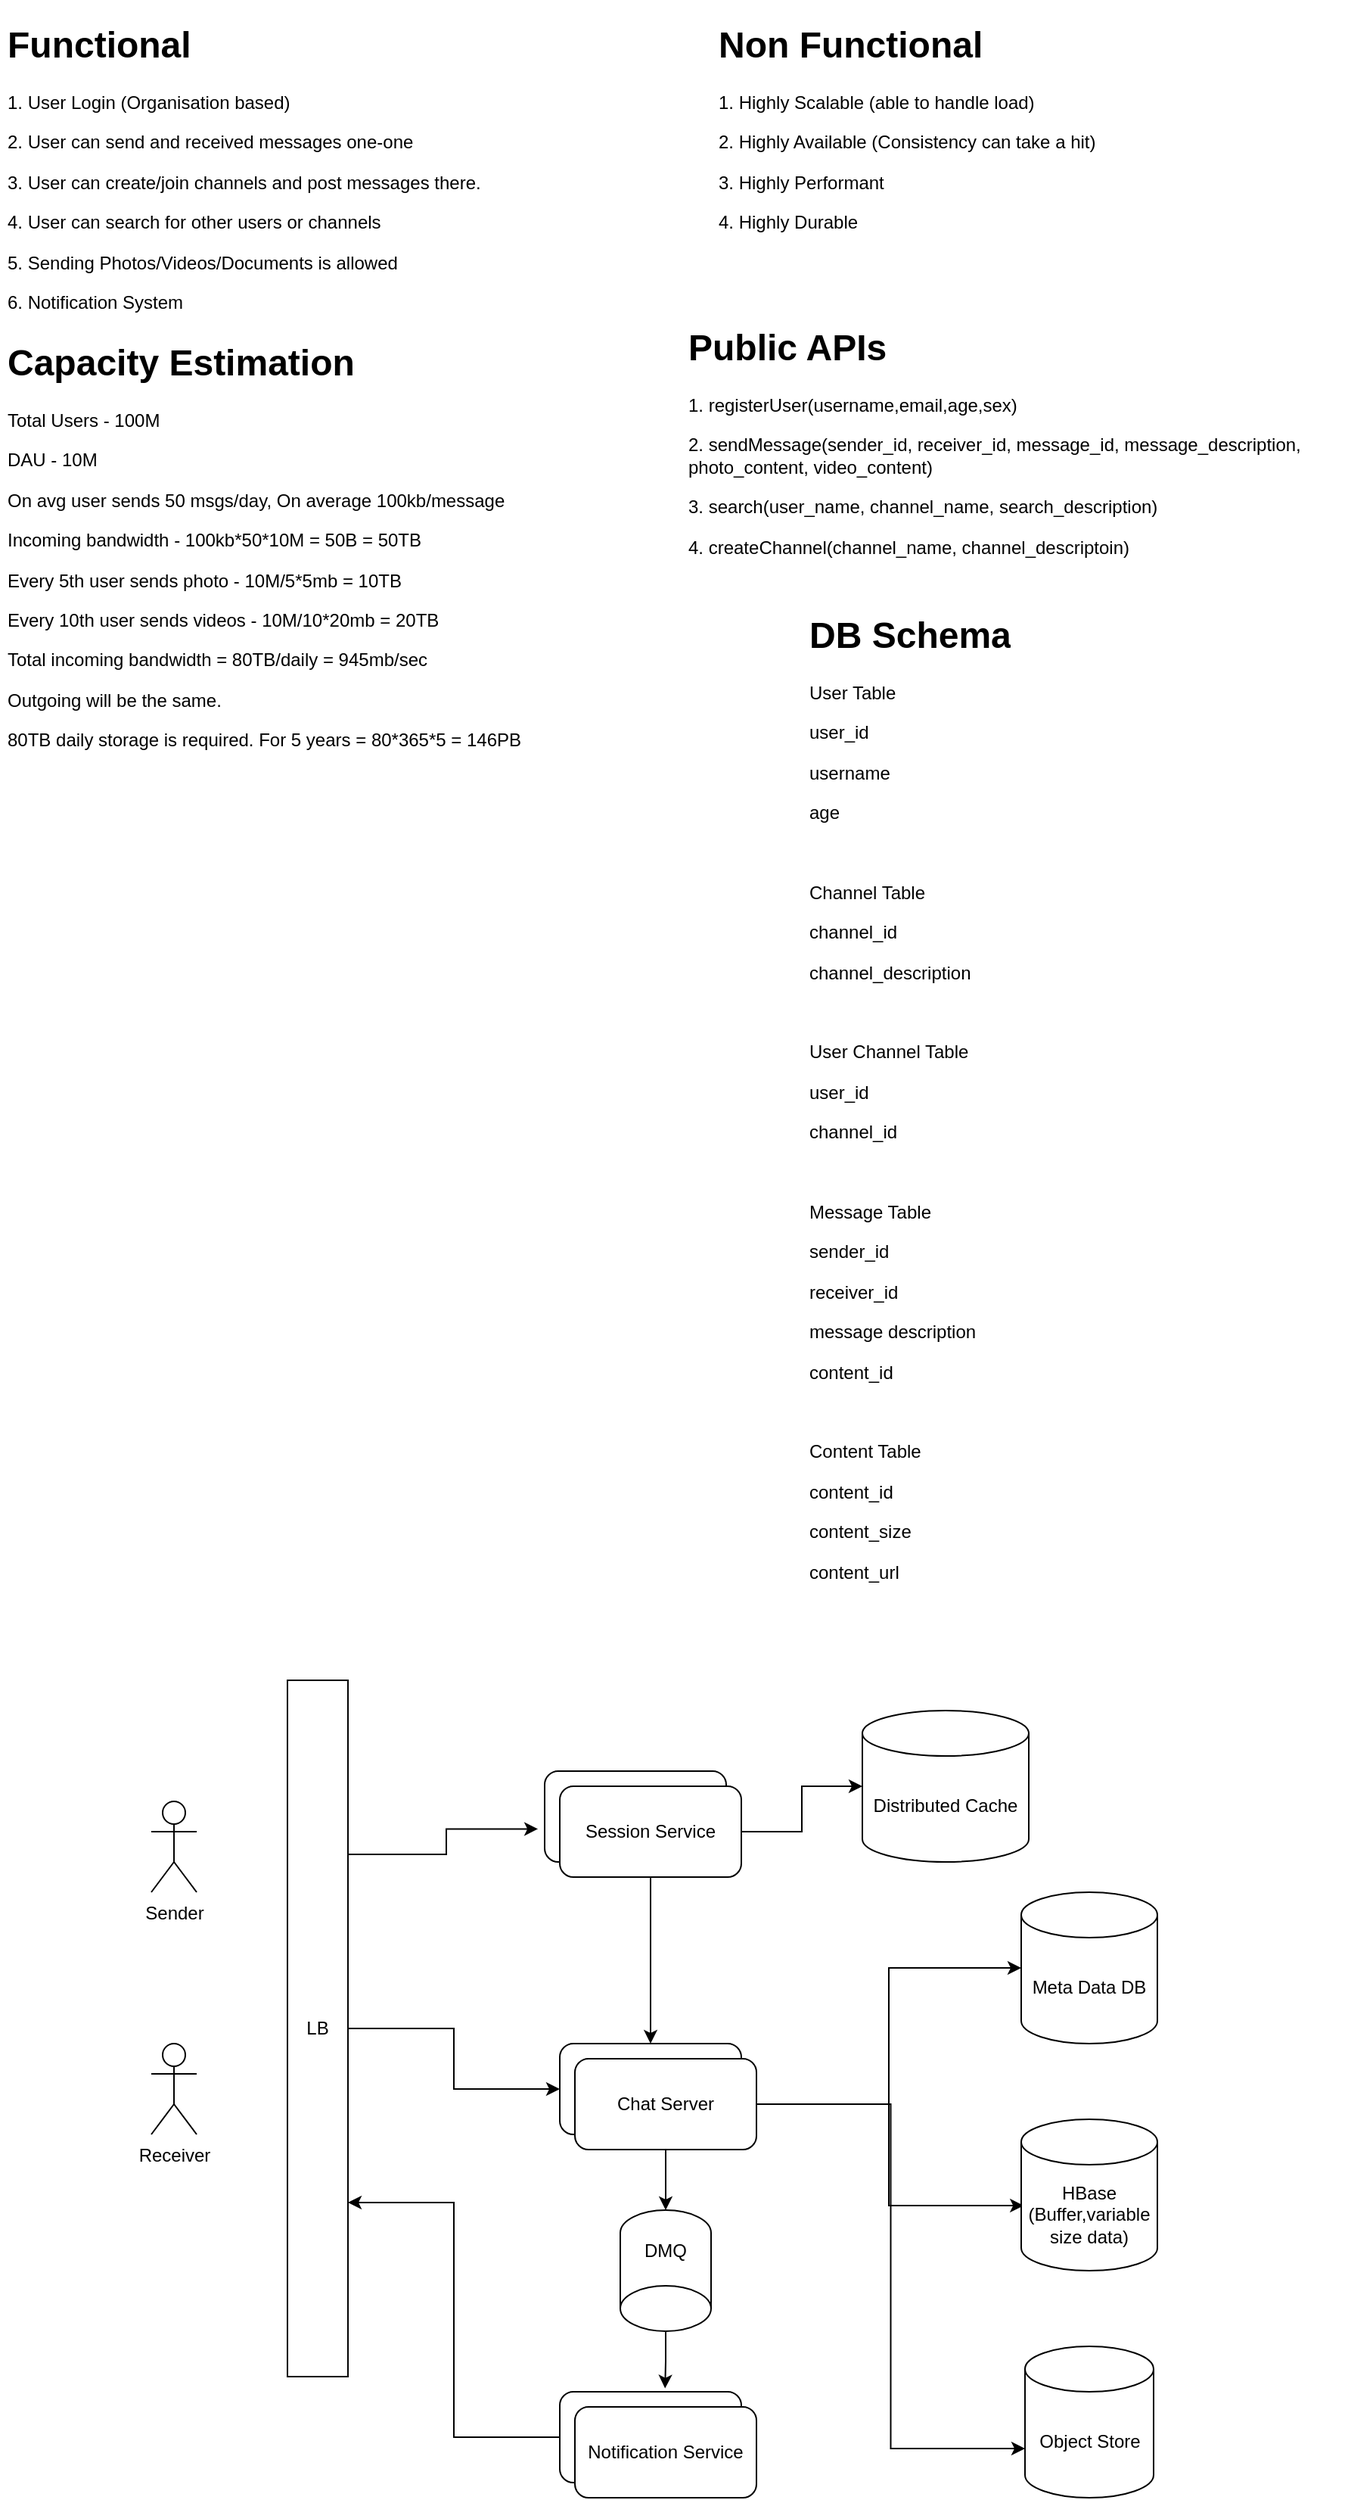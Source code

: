 <mxfile>
    <diagram id="iw7n6Z60K5bpqzjOEqW7" name="Page-1">
        <mxGraphModel dx="990" dy="575" grid="1" gridSize="10" guides="1" tooltips="1" connect="1" arrows="1" fold="1" page="1" pageScale="1" pageWidth="1650" pageHeight="2000" math="0" shadow="0">
            <root>
                <mxCell id="0"/>
                <mxCell id="1" parent="0"/>
                <mxCell id="2" value="&lt;h1&gt;Functional&lt;/h1&gt;&lt;p&gt;1. User Login (Organisation based)&lt;/p&gt;&lt;p&gt;2. User can send and received messages one-one&lt;/p&gt;&lt;p&gt;3. User can create/join channels and post messages there.&lt;/p&gt;&lt;p&gt;4. User can search for other users or channels&lt;/p&gt;&lt;p&gt;5. Sending Photos/Videos/Documents is allowed&lt;/p&gt;&lt;p&gt;6. Notification System&lt;/p&gt;" style="text;html=1;strokeColor=none;fillColor=none;spacing=5;spacingTop=-20;whiteSpace=wrap;overflow=hidden;rounded=0;" vertex="1" parent="1">
                    <mxGeometry x="60" y="10" width="450" height="200" as="geometry"/>
                </mxCell>
                <mxCell id="3" value="&lt;h1&gt;Non Functional&lt;/h1&gt;&lt;p&gt;1. Highly Scalable (able to handle load)&lt;/p&gt;&lt;p&gt;2. Highly Available (Consistency can take a hit)&lt;/p&gt;&lt;p&gt;3. Highly Performant&lt;/p&gt;&lt;p&gt;4. Highly Durable&lt;/p&gt;" style="text;html=1;strokeColor=none;fillColor=none;spacing=5;spacingTop=-20;whiteSpace=wrap;overflow=hidden;rounded=0;" vertex="1" parent="1">
                    <mxGeometry x="530" y="10" width="420" height="160" as="geometry"/>
                </mxCell>
                <mxCell id="4" value="&lt;h1&gt;Capacity Estimation&lt;/h1&gt;&lt;p&gt;Total Users - 100M&lt;/p&gt;&lt;p&gt;DAU - 10M&lt;/p&gt;&lt;p&gt;On avg user sends 50 msgs/day, On average 100kb/message&lt;/p&gt;&lt;p&gt;Incoming bandwidth - 100kb*50*10M = 50B = 50TB&lt;/p&gt;&lt;p&gt;Every 5th user sends photo - 10M/5*5mb = 10TB&lt;/p&gt;&lt;p&gt;Every 10th user sends videos - 10M/10*20mb = 20TB&lt;/p&gt;&lt;p&gt;Total incoming bandwidth = 80TB/daily = 945mb/sec&lt;/p&gt;&lt;p&gt;Outgoing will be the same.&lt;/p&gt;&lt;p&gt;80TB daily storage is required. For 5 years = 80*365*5 = 146PB&lt;/p&gt;&lt;p&gt;&lt;br&gt;&lt;/p&gt;" style="text;html=1;strokeColor=none;fillColor=none;spacing=5;spacingTop=-20;whiteSpace=wrap;overflow=hidden;rounded=0;" vertex="1" parent="1">
                    <mxGeometry x="60" y="220" width="390" height="300" as="geometry"/>
                </mxCell>
                <mxCell id="5" value="&lt;h1&gt;Public APIs&lt;/h1&gt;&lt;p&gt;1. registerUser(username,email,age,sex)&lt;/p&gt;&lt;p&gt;2. sendMessage(sender_id, receiver_id, message_id, message_description, photo_content, video_content)&lt;/p&gt;&lt;p&gt;3. search(user_name, channel_name, search_description)&lt;/p&gt;&lt;p&gt;4. createChannel(channel_name, channel_descriptoin)&lt;/p&gt;" style="text;html=1;strokeColor=none;fillColor=none;spacing=5;spacingTop=-20;whiteSpace=wrap;overflow=hidden;rounded=0;" vertex="1" parent="1">
                    <mxGeometry x="510" y="210" width="420" height="170" as="geometry"/>
                </mxCell>
                <mxCell id="6" value="&lt;h1&gt;DB Schema&lt;/h1&gt;&lt;p&gt;User Table&lt;/p&gt;&lt;p&gt;user_id&lt;/p&gt;&lt;p&gt;username&lt;/p&gt;&lt;p&gt;age&lt;/p&gt;&lt;p&gt;&lt;br&gt;&lt;/p&gt;&lt;p&gt;Channel Table&lt;/p&gt;&lt;p&gt;channel_id&lt;/p&gt;&lt;p&gt;channel_description&lt;/p&gt;&lt;p&gt;&lt;br&gt;&lt;/p&gt;&lt;p&gt;User Channel Table&lt;/p&gt;&lt;p&gt;user_id&lt;/p&gt;&lt;p&gt;channel_id&lt;/p&gt;&lt;p&gt;&lt;br&gt;&lt;/p&gt;&lt;p&gt;Message Table&lt;/p&gt;&lt;p&gt;sender_id&amp;nbsp;&lt;/p&gt;&lt;p&gt;receiver_id&lt;/p&gt;&lt;p&gt;message description&lt;/p&gt;&lt;p&gt;content_id&lt;/p&gt;&lt;p&gt;&lt;br&gt;&lt;/p&gt;&lt;p&gt;Content Table&lt;/p&gt;&lt;p&gt;content_id&lt;/p&gt;&lt;p&gt;content_size&lt;/p&gt;&lt;p&gt;content_url&lt;/p&gt;" style="text;html=1;strokeColor=none;fillColor=none;spacing=5;spacingTop=-20;whiteSpace=wrap;overflow=hidden;rounded=0;" vertex="1" parent="1">
                    <mxGeometry x="590" y="400" width="190" height="670" as="geometry"/>
                </mxCell>
                <mxCell id="7" value="Sender" style="shape=umlActor;verticalLabelPosition=bottom;verticalAlign=top;html=1;outlineConnect=0;" vertex="1" parent="1">
                    <mxGeometry x="160" y="1190" width="30" height="60" as="geometry"/>
                </mxCell>
                <mxCell id="8" value="Receiver" style="shape=umlActor;verticalLabelPosition=bottom;verticalAlign=top;html=1;outlineConnect=0;" vertex="1" parent="1">
                    <mxGeometry x="160" y="1350" width="30" height="60" as="geometry"/>
                </mxCell>
                <mxCell id="24" style="edgeStyle=orthogonalEdgeStyle;rounded=0;orthogonalLoop=1;jettySize=auto;html=1;exitX=0.25;exitY=0;exitDx=0;exitDy=0;entryX=-0.037;entryY=0.637;entryDx=0;entryDy=0;entryPerimeter=0;" edge="1" parent="1" source="9" target="22">
                    <mxGeometry relative="1" as="geometry"/>
                </mxCell>
                <mxCell id="27" style="edgeStyle=orthogonalEdgeStyle;rounded=0;orthogonalLoop=1;jettySize=auto;html=1;entryX=0;entryY=0.5;entryDx=0;entryDy=0;" edge="1" parent="1" source="9" target="10">
                    <mxGeometry relative="1" as="geometry"/>
                </mxCell>
                <mxCell id="9" value="LB" style="rounded=0;whiteSpace=wrap;html=1;direction=south;" vertex="1" parent="1">
                    <mxGeometry x="250" y="1110" width="40" height="460" as="geometry"/>
                </mxCell>
                <mxCell id="10" value="" style="rounded=1;whiteSpace=wrap;html=1;" vertex="1" parent="1">
                    <mxGeometry x="430" y="1350" width="120" height="60" as="geometry"/>
                </mxCell>
                <mxCell id="17" style="edgeStyle=orthogonalEdgeStyle;rounded=0;orthogonalLoop=1;jettySize=auto;html=1;entryX=0;entryY=0.5;entryDx=0;entryDy=0;entryPerimeter=0;" edge="1" parent="1" source="11" target="14">
                    <mxGeometry relative="1" as="geometry"/>
                </mxCell>
                <mxCell id="18" style="edgeStyle=orthogonalEdgeStyle;rounded=0;orthogonalLoop=1;jettySize=auto;html=1;entryX=0.018;entryY=0.57;entryDx=0;entryDy=0;entryPerimeter=0;" edge="1" parent="1" source="11" target="15">
                    <mxGeometry relative="1" as="geometry"/>
                </mxCell>
                <mxCell id="33" style="edgeStyle=orthogonalEdgeStyle;rounded=0;orthogonalLoop=1;jettySize=auto;html=1;entryX=0.5;entryY=1;entryDx=0;entryDy=0;entryPerimeter=0;" edge="1" parent="1" source="11" target="32">
                    <mxGeometry relative="1" as="geometry"/>
                </mxCell>
                <mxCell id="37" style="edgeStyle=orthogonalEdgeStyle;rounded=0;orthogonalLoop=1;jettySize=auto;html=1;entryX=0;entryY=0;entryDx=0;entryDy=67.5;entryPerimeter=0;" edge="1" parent="1" source="11" target="36">
                    <mxGeometry relative="1" as="geometry"/>
                </mxCell>
                <mxCell id="11" value="Chat Server" style="rounded=1;whiteSpace=wrap;html=1;" vertex="1" parent="1">
                    <mxGeometry x="440" y="1360" width="120" height="60" as="geometry"/>
                </mxCell>
                <mxCell id="14" value="Meta Data DB" style="shape=cylinder3;whiteSpace=wrap;html=1;boundedLbl=1;backgroundOutline=1;size=15;" vertex="1" parent="1">
                    <mxGeometry x="735" y="1250" width="90" height="100" as="geometry"/>
                </mxCell>
                <mxCell id="15" value="HBase (Buffer,variable size data)" style="shape=cylinder3;whiteSpace=wrap;html=1;boundedLbl=1;backgroundOutline=1;size=15;" vertex="1" parent="1">
                    <mxGeometry x="735" y="1400" width="90" height="100" as="geometry"/>
                </mxCell>
                <mxCell id="22" value="" style="rounded=1;whiteSpace=wrap;html=1;" vertex="1" parent="1">
                    <mxGeometry x="420" y="1170" width="120" height="60" as="geometry"/>
                </mxCell>
                <mxCell id="26" style="edgeStyle=orthogonalEdgeStyle;rounded=0;orthogonalLoop=1;jettySize=auto;html=1;entryX=0;entryY=0.5;entryDx=0;entryDy=0;entryPerimeter=0;" edge="1" parent="1" source="23" target="25">
                    <mxGeometry relative="1" as="geometry"/>
                </mxCell>
                <mxCell id="28" style="edgeStyle=orthogonalEdgeStyle;rounded=0;orthogonalLoop=1;jettySize=auto;html=1;entryX=0.5;entryY=0;entryDx=0;entryDy=0;" edge="1" parent="1" source="23" target="10">
                    <mxGeometry relative="1" as="geometry"/>
                </mxCell>
                <mxCell id="23" value="Session Service" style="rounded=1;whiteSpace=wrap;html=1;" vertex="1" parent="1">
                    <mxGeometry x="430" y="1180" width="120" height="60" as="geometry"/>
                </mxCell>
                <mxCell id="25" value="Distributed Cache" style="shape=cylinder3;whiteSpace=wrap;html=1;boundedLbl=1;backgroundOutline=1;size=15;" vertex="1" parent="1">
                    <mxGeometry x="630" y="1130" width="110" height="100" as="geometry"/>
                </mxCell>
                <mxCell id="35" style="edgeStyle=orthogonalEdgeStyle;rounded=0;orthogonalLoop=1;jettySize=auto;html=1;entryX=0.75;entryY=0;entryDx=0;entryDy=0;" edge="1" parent="1" source="29" target="9">
                    <mxGeometry relative="1" as="geometry"/>
                </mxCell>
                <mxCell id="29" value="" style="rounded=1;whiteSpace=wrap;html=1;" vertex="1" parent="1">
                    <mxGeometry x="430" y="1580" width="120" height="60" as="geometry"/>
                </mxCell>
                <mxCell id="30" value="Notification Service" style="rounded=1;whiteSpace=wrap;html=1;" vertex="1" parent="1">
                    <mxGeometry x="440" y="1590" width="120" height="60" as="geometry"/>
                </mxCell>
                <mxCell id="34" style="edgeStyle=orthogonalEdgeStyle;rounded=0;orthogonalLoop=1;jettySize=auto;html=1;entryX=0.58;entryY=-0.037;entryDx=0;entryDy=0;entryPerimeter=0;" edge="1" parent="1" source="32" target="29">
                    <mxGeometry relative="1" as="geometry"/>
                </mxCell>
                <mxCell id="32" value="DMQ" style="shape=cylinder3;whiteSpace=wrap;html=1;boundedLbl=1;backgroundOutline=1;size=15;direction=west;" vertex="1" parent="1">
                    <mxGeometry x="470" y="1460" width="60" height="80" as="geometry"/>
                </mxCell>
                <mxCell id="36" value="Object Store" style="shape=cylinder3;whiteSpace=wrap;html=1;boundedLbl=1;backgroundOutline=1;size=15;" vertex="1" parent="1">
                    <mxGeometry x="737.5" y="1550" width="85" height="100" as="geometry"/>
                </mxCell>
            </root>
        </mxGraphModel>
    </diagram>
</mxfile>